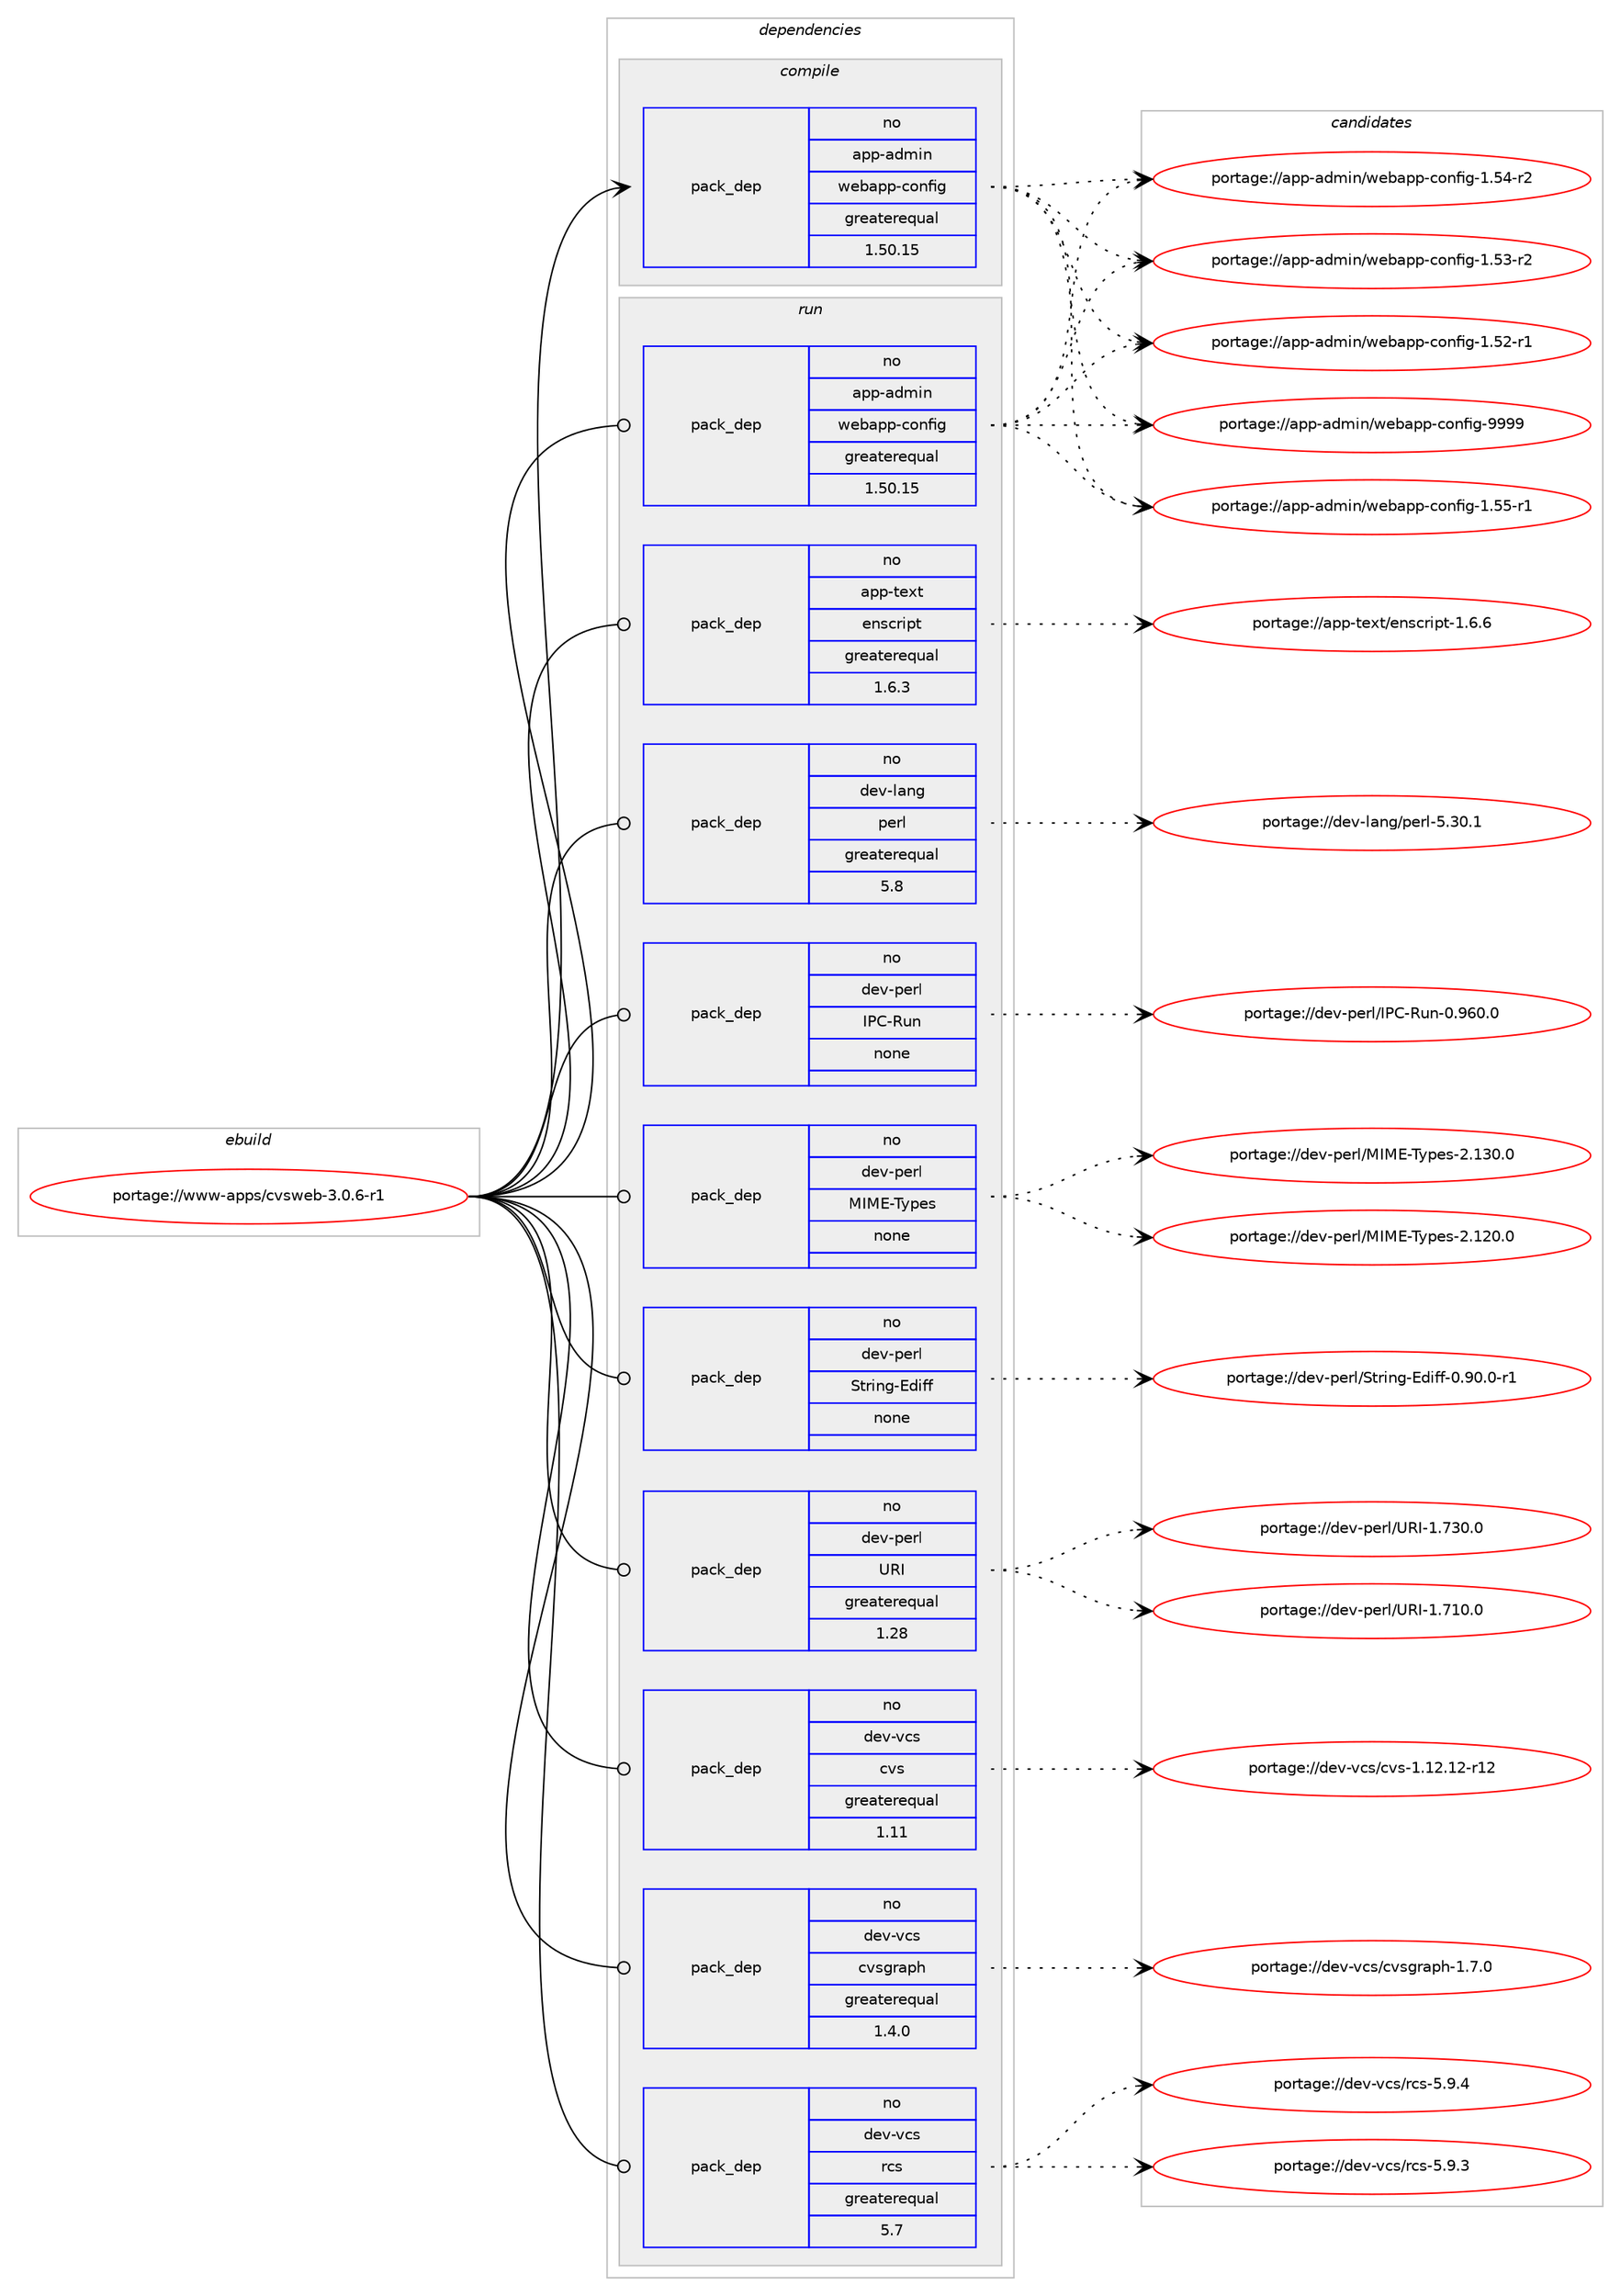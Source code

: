 digraph prolog {

# *************
# Graph options
# *************

newrank=true;
concentrate=true;
compound=true;
graph [rankdir=LR,fontname=Helvetica,fontsize=10,ranksep=1.5];#, ranksep=2.5, nodesep=0.2];
edge  [arrowhead=vee];
node  [fontname=Helvetica,fontsize=10];

# **********
# The ebuild
# **********

subgraph cluster_leftcol {
color=gray;
rank=same;
label=<<i>ebuild</i>>;
id [label="portage://www-apps/cvsweb-3.0.6-r1", color=red, width=4, href="../www-apps/cvsweb-3.0.6-r1.svg"];
}

# ****************
# The dependencies
# ****************

subgraph cluster_midcol {
color=gray;
label=<<i>dependencies</i>>;
subgraph cluster_compile {
fillcolor="#eeeeee";
style=filled;
label=<<i>compile</i>>;
subgraph pack15938 {
dependency19104 [label=<<TABLE BORDER="0" CELLBORDER="1" CELLSPACING="0" CELLPADDING="4" WIDTH="220"><TR><TD ROWSPAN="6" CELLPADDING="30">pack_dep</TD></TR><TR><TD WIDTH="110">no</TD></TR><TR><TD>app-admin</TD></TR><TR><TD>webapp-config</TD></TR><TR><TD>greaterequal</TD></TR><TR><TD>1.50.15</TD></TR></TABLE>>, shape=none, color=blue];
}
id:e -> dependency19104:w [weight=20,style="solid",arrowhead="vee"];
}
subgraph cluster_compileandrun {
fillcolor="#eeeeee";
style=filled;
label=<<i>compile and run</i>>;
}
subgraph cluster_run {
fillcolor="#eeeeee";
style=filled;
label=<<i>run</i>>;
subgraph pack15939 {
dependency19105 [label=<<TABLE BORDER="0" CELLBORDER="1" CELLSPACING="0" CELLPADDING="4" WIDTH="220"><TR><TD ROWSPAN="6" CELLPADDING="30">pack_dep</TD></TR><TR><TD WIDTH="110">no</TD></TR><TR><TD>app-admin</TD></TR><TR><TD>webapp-config</TD></TR><TR><TD>greaterequal</TD></TR><TR><TD>1.50.15</TD></TR></TABLE>>, shape=none, color=blue];
}
id:e -> dependency19105:w [weight=20,style="solid",arrowhead="odot"];
subgraph pack15940 {
dependency19106 [label=<<TABLE BORDER="0" CELLBORDER="1" CELLSPACING="0" CELLPADDING="4" WIDTH="220"><TR><TD ROWSPAN="6" CELLPADDING="30">pack_dep</TD></TR><TR><TD WIDTH="110">no</TD></TR><TR><TD>app-text</TD></TR><TR><TD>enscript</TD></TR><TR><TD>greaterequal</TD></TR><TR><TD>1.6.3</TD></TR></TABLE>>, shape=none, color=blue];
}
id:e -> dependency19106:w [weight=20,style="solid",arrowhead="odot"];
subgraph pack15941 {
dependency19107 [label=<<TABLE BORDER="0" CELLBORDER="1" CELLSPACING="0" CELLPADDING="4" WIDTH="220"><TR><TD ROWSPAN="6" CELLPADDING="30">pack_dep</TD></TR><TR><TD WIDTH="110">no</TD></TR><TR><TD>dev-lang</TD></TR><TR><TD>perl</TD></TR><TR><TD>greaterequal</TD></TR><TR><TD>5.8</TD></TR></TABLE>>, shape=none, color=blue];
}
id:e -> dependency19107:w [weight=20,style="solid",arrowhead="odot"];
subgraph pack15942 {
dependency19108 [label=<<TABLE BORDER="0" CELLBORDER="1" CELLSPACING="0" CELLPADDING="4" WIDTH="220"><TR><TD ROWSPAN="6" CELLPADDING="30">pack_dep</TD></TR><TR><TD WIDTH="110">no</TD></TR><TR><TD>dev-perl</TD></TR><TR><TD>IPC-Run</TD></TR><TR><TD>none</TD></TR><TR><TD></TD></TR></TABLE>>, shape=none, color=blue];
}
id:e -> dependency19108:w [weight=20,style="solid",arrowhead="odot"];
subgraph pack15943 {
dependency19109 [label=<<TABLE BORDER="0" CELLBORDER="1" CELLSPACING="0" CELLPADDING="4" WIDTH="220"><TR><TD ROWSPAN="6" CELLPADDING="30">pack_dep</TD></TR><TR><TD WIDTH="110">no</TD></TR><TR><TD>dev-perl</TD></TR><TR><TD>MIME-Types</TD></TR><TR><TD>none</TD></TR><TR><TD></TD></TR></TABLE>>, shape=none, color=blue];
}
id:e -> dependency19109:w [weight=20,style="solid",arrowhead="odot"];
subgraph pack15944 {
dependency19110 [label=<<TABLE BORDER="0" CELLBORDER="1" CELLSPACING="0" CELLPADDING="4" WIDTH="220"><TR><TD ROWSPAN="6" CELLPADDING="30">pack_dep</TD></TR><TR><TD WIDTH="110">no</TD></TR><TR><TD>dev-perl</TD></TR><TR><TD>String-Ediff</TD></TR><TR><TD>none</TD></TR><TR><TD></TD></TR></TABLE>>, shape=none, color=blue];
}
id:e -> dependency19110:w [weight=20,style="solid",arrowhead="odot"];
subgraph pack15945 {
dependency19111 [label=<<TABLE BORDER="0" CELLBORDER="1" CELLSPACING="0" CELLPADDING="4" WIDTH="220"><TR><TD ROWSPAN="6" CELLPADDING="30">pack_dep</TD></TR><TR><TD WIDTH="110">no</TD></TR><TR><TD>dev-perl</TD></TR><TR><TD>URI</TD></TR><TR><TD>greaterequal</TD></TR><TR><TD>1.28</TD></TR></TABLE>>, shape=none, color=blue];
}
id:e -> dependency19111:w [weight=20,style="solid",arrowhead="odot"];
subgraph pack15946 {
dependency19112 [label=<<TABLE BORDER="0" CELLBORDER="1" CELLSPACING="0" CELLPADDING="4" WIDTH="220"><TR><TD ROWSPAN="6" CELLPADDING="30">pack_dep</TD></TR><TR><TD WIDTH="110">no</TD></TR><TR><TD>dev-vcs</TD></TR><TR><TD>cvs</TD></TR><TR><TD>greaterequal</TD></TR><TR><TD>1.11</TD></TR></TABLE>>, shape=none, color=blue];
}
id:e -> dependency19112:w [weight=20,style="solid",arrowhead="odot"];
subgraph pack15947 {
dependency19113 [label=<<TABLE BORDER="0" CELLBORDER="1" CELLSPACING="0" CELLPADDING="4" WIDTH="220"><TR><TD ROWSPAN="6" CELLPADDING="30">pack_dep</TD></TR><TR><TD WIDTH="110">no</TD></TR><TR><TD>dev-vcs</TD></TR><TR><TD>cvsgraph</TD></TR><TR><TD>greaterequal</TD></TR><TR><TD>1.4.0</TD></TR></TABLE>>, shape=none, color=blue];
}
id:e -> dependency19113:w [weight=20,style="solid",arrowhead="odot"];
subgraph pack15948 {
dependency19114 [label=<<TABLE BORDER="0" CELLBORDER="1" CELLSPACING="0" CELLPADDING="4" WIDTH="220"><TR><TD ROWSPAN="6" CELLPADDING="30">pack_dep</TD></TR><TR><TD WIDTH="110">no</TD></TR><TR><TD>dev-vcs</TD></TR><TR><TD>rcs</TD></TR><TR><TD>greaterequal</TD></TR><TR><TD>5.7</TD></TR></TABLE>>, shape=none, color=blue];
}
id:e -> dependency19114:w [weight=20,style="solid",arrowhead="odot"];
}
}

# **************
# The candidates
# **************

subgraph cluster_choices {
rank=same;
color=gray;
label=<<i>candidates</i>>;

subgraph choice15938 {
color=black;
nodesep=1;
choice97112112459710010910511047119101989711211245991111101021051034557575757 [label="portage://app-admin/webapp-config-9999", color=red, width=4,href="../app-admin/webapp-config-9999.svg"];
choice971121124597100109105110471191019897112112459911111010210510345494653534511449 [label="portage://app-admin/webapp-config-1.55-r1", color=red, width=4,href="../app-admin/webapp-config-1.55-r1.svg"];
choice971121124597100109105110471191019897112112459911111010210510345494653524511450 [label="portage://app-admin/webapp-config-1.54-r2", color=red, width=4,href="../app-admin/webapp-config-1.54-r2.svg"];
choice971121124597100109105110471191019897112112459911111010210510345494653514511450 [label="portage://app-admin/webapp-config-1.53-r2", color=red, width=4,href="../app-admin/webapp-config-1.53-r2.svg"];
choice971121124597100109105110471191019897112112459911111010210510345494653504511449 [label="portage://app-admin/webapp-config-1.52-r1", color=red, width=4,href="../app-admin/webapp-config-1.52-r1.svg"];
dependency19104:e -> choice97112112459710010910511047119101989711211245991111101021051034557575757:w [style=dotted,weight="100"];
dependency19104:e -> choice971121124597100109105110471191019897112112459911111010210510345494653534511449:w [style=dotted,weight="100"];
dependency19104:e -> choice971121124597100109105110471191019897112112459911111010210510345494653524511450:w [style=dotted,weight="100"];
dependency19104:e -> choice971121124597100109105110471191019897112112459911111010210510345494653514511450:w [style=dotted,weight="100"];
dependency19104:e -> choice971121124597100109105110471191019897112112459911111010210510345494653504511449:w [style=dotted,weight="100"];
}
subgraph choice15939 {
color=black;
nodesep=1;
choice97112112459710010910511047119101989711211245991111101021051034557575757 [label="portage://app-admin/webapp-config-9999", color=red, width=4,href="../app-admin/webapp-config-9999.svg"];
choice971121124597100109105110471191019897112112459911111010210510345494653534511449 [label="portage://app-admin/webapp-config-1.55-r1", color=red, width=4,href="../app-admin/webapp-config-1.55-r1.svg"];
choice971121124597100109105110471191019897112112459911111010210510345494653524511450 [label="portage://app-admin/webapp-config-1.54-r2", color=red, width=4,href="../app-admin/webapp-config-1.54-r2.svg"];
choice971121124597100109105110471191019897112112459911111010210510345494653514511450 [label="portage://app-admin/webapp-config-1.53-r2", color=red, width=4,href="../app-admin/webapp-config-1.53-r2.svg"];
choice971121124597100109105110471191019897112112459911111010210510345494653504511449 [label="portage://app-admin/webapp-config-1.52-r1", color=red, width=4,href="../app-admin/webapp-config-1.52-r1.svg"];
dependency19105:e -> choice97112112459710010910511047119101989711211245991111101021051034557575757:w [style=dotted,weight="100"];
dependency19105:e -> choice971121124597100109105110471191019897112112459911111010210510345494653534511449:w [style=dotted,weight="100"];
dependency19105:e -> choice971121124597100109105110471191019897112112459911111010210510345494653524511450:w [style=dotted,weight="100"];
dependency19105:e -> choice971121124597100109105110471191019897112112459911111010210510345494653514511450:w [style=dotted,weight="100"];
dependency19105:e -> choice971121124597100109105110471191019897112112459911111010210510345494653504511449:w [style=dotted,weight="100"];
}
subgraph choice15940 {
color=black;
nodesep=1;
choice97112112451161011201164710111011599114105112116454946544654 [label="portage://app-text/enscript-1.6.6", color=red, width=4,href="../app-text/enscript-1.6.6.svg"];
dependency19106:e -> choice97112112451161011201164710111011599114105112116454946544654:w [style=dotted,weight="100"];
}
subgraph choice15941 {
color=black;
nodesep=1;
choice10010111845108971101034711210111410845534651484649 [label="portage://dev-lang/perl-5.30.1", color=red, width=4,href="../dev-lang/perl-5.30.1.svg"];
dependency19107:e -> choice10010111845108971101034711210111410845534651484649:w [style=dotted,weight="100"];
}
subgraph choice15942 {
color=black;
nodesep=1;
choice100101118451121011141084773806745821171104548465754484648 [label="portage://dev-perl/IPC-Run-0.960.0", color=red, width=4,href="../dev-perl/IPC-Run-0.960.0.svg"];
dependency19108:e -> choice100101118451121011141084773806745821171104548465754484648:w [style=dotted,weight="100"];
}
subgraph choice15943 {
color=black;
nodesep=1;
choice10010111845112101114108477773776945841211121011154550464951484648 [label="portage://dev-perl/MIME-Types-2.130.0", color=red, width=4,href="../dev-perl/MIME-Types-2.130.0.svg"];
choice10010111845112101114108477773776945841211121011154550464950484648 [label="portage://dev-perl/MIME-Types-2.120.0", color=red, width=4,href="../dev-perl/MIME-Types-2.120.0.svg"];
dependency19109:e -> choice10010111845112101114108477773776945841211121011154550464951484648:w [style=dotted,weight="100"];
dependency19109:e -> choice10010111845112101114108477773776945841211121011154550464950484648:w [style=dotted,weight="100"];
}
subgraph choice15944 {
color=black;
nodesep=1;
choice1001011184511210111410847831161141051101034569100105102102454846574846484511449 [label="portage://dev-perl/String-Ediff-0.90.0-r1", color=red, width=4,href="../dev-perl/String-Ediff-0.90.0-r1.svg"];
dependency19110:e -> choice1001011184511210111410847831161141051101034569100105102102454846574846484511449:w [style=dotted,weight="100"];
}
subgraph choice15945 {
color=black;
nodesep=1;
choice10010111845112101114108478582734549465551484648 [label="portage://dev-perl/URI-1.730.0", color=red, width=4,href="../dev-perl/URI-1.730.0.svg"];
choice10010111845112101114108478582734549465549484648 [label="portage://dev-perl/URI-1.710.0", color=red, width=4,href="../dev-perl/URI-1.710.0.svg"];
dependency19111:e -> choice10010111845112101114108478582734549465551484648:w [style=dotted,weight="100"];
dependency19111:e -> choice10010111845112101114108478582734549465549484648:w [style=dotted,weight="100"];
}
subgraph choice15946 {
color=black;
nodesep=1;
choice100101118451189911547991181154549464950464950451144950 [label="portage://dev-vcs/cvs-1.12.12-r12", color=red, width=4,href="../dev-vcs/cvs-1.12.12-r12.svg"];
dependency19112:e -> choice100101118451189911547991181154549464950464950451144950:w [style=dotted,weight="100"];
}
subgraph choice15947 {
color=black;
nodesep=1;
choice1001011184511899115479911811510311497112104454946554648 [label="portage://dev-vcs/cvsgraph-1.7.0", color=red, width=4,href="../dev-vcs/cvsgraph-1.7.0.svg"];
dependency19113:e -> choice1001011184511899115479911811510311497112104454946554648:w [style=dotted,weight="100"];
}
subgraph choice15948 {
color=black;
nodesep=1;
choice10010111845118991154711499115455346574652 [label="portage://dev-vcs/rcs-5.9.4", color=red, width=4,href="../dev-vcs/rcs-5.9.4.svg"];
choice10010111845118991154711499115455346574651 [label="portage://dev-vcs/rcs-5.9.3", color=red, width=4,href="../dev-vcs/rcs-5.9.3.svg"];
dependency19114:e -> choice10010111845118991154711499115455346574652:w [style=dotted,weight="100"];
dependency19114:e -> choice10010111845118991154711499115455346574651:w [style=dotted,weight="100"];
}
}

}
